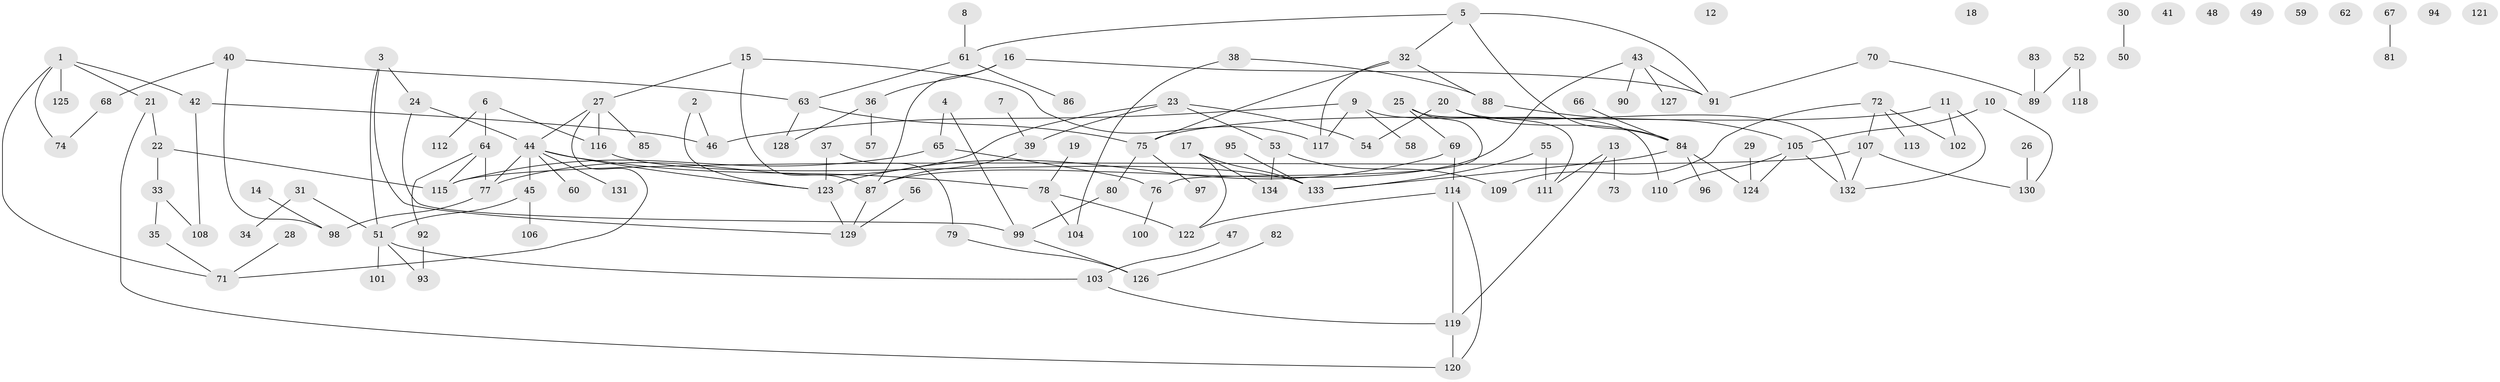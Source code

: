 // Generated by graph-tools (version 1.1) at 2025/33/03/09/25 02:33:47]
// undirected, 134 vertices, 162 edges
graph export_dot {
graph [start="1"]
  node [color=gray90,style=filled];
  1;
  2;
  3;
  4;
  5;
  6;
  7;
  8;
  9;
  10;
  11;
  12;
  13;
  14;
  15;
  16;
  17;
  18;
  19;
  20;
  21;
  22;
  23;
  24;
  25;
  26;
  27;
  28;
  29;
  30;
  31;
  32;
  33;
  34;
  35;
  36;
  37;
  38;
  39;
  40;
  41;
  42;
  43;
  44;
  45;
  46;
  47;
  48;
  49;
  50;
  51;
  52;
  53;
  54;
  55;
  56;
  57;
  58;
  59;
  60;
  61;
  62;
  63;
  64;
  65;
  66;
  67;
  68;
  69;
  70;
  71;
  72;
  73;
  74;
  75;
  76;
  77;
  78;
  79;
  80;
  81;
  82;
  83;
  84;
  85;
  86;
  87;
  88;
  89;
  90;
  91;
  92;
  93;
  94;
  95;
  96;
  97;
  98;
  99;
  100;
  101;
  102;
  103;
  104;
  105;
  106;
  107;
  108;
  109;
  110;
  111;
  112;
  113;
  114;
  115;
  116;
  117;
  118;
  119;
  120;
  121;
  122;
  123;
  124;
  125;
  126;
  127;
  128;
  129;
  130;
  131;
  132;
  133;
  134;
  1 -- 21;
  1 -- 42;
  1 -- 71;
  1 -- 74;
  1 -- 125;
  2 -- 46;
  2 -- 123;
  3 -- 24;
  3 -- 51;
  3 -- 129;
  4 -- 65;
  4 -- 99;
  5 -- 32;
  5 -- 61;
  5 -- 84;
  5 -- 91;
  6 -- 64;
  6 -- 112;
  6 -- 116;
  7 -- 39;
  8 -- 61;
  9 -- 46;
  9 -- 58;
  9 -- 110;
  9 -- 117;
  10 -- 105;
  10 -- 130;
  11 -- 75;
  11 -- 102;
  11 -- 132;
  13 -- 73;
  13 -- 111;
  13 -- 119;
  14 -- 98;
  15 -- 27;
  15 -- 87;
  15 -- 117;
  16 -- 36;
  16 -- 87;
  16 -- 91;
  17 -- 122;
  17 -- 133;
  17 -- 134;
  19 -- 78;
  20 -- 54;
  20 -- 84;
  20 -- 132;
  21 -- 22;
  21 -- 120;
  22 -- 33;
  22 -- 115;
  23 -- 39;
  23 -- 53;
  23 -- 54;
  23 -- 77;
  24 -- 44;
  24 -- 99;
  25 -- 69;
  25 -- 76;
  25 -- 111;
  26 -- 130;
  27 -- 44;
  27 -- 71;
  27 -- 85;
  27 -- 116;
  28 -- 71;
  29 -- 124;
  30 -- 50;
  31 -- 34;
  31 -- 51;
  32 -- 75;
  32 -- 88;
  32 -- 117;
  33 -- 35;
  33 -- 108;
  35 -- 71;
  36 -- 57;
  36 -- 128;
  37 -- 79;
  37 -- 123;
  38 -- 88;
  38 -- 104;
  39 -- 87;
  40 -- 63;
  40 -- 68;
  40 -- 98;
  42 -- 46;
  42 -- 108;
  43 -- 87;
  43 -- 90;
  43 -- 91;
  43 -- 127;
  44 -- 45;
  44 -- 60;
  44 -- 77;
  44 -- 78;
  44 -- 123;
  44 -- 131;
  45 -- 51;
  45 -- 106;
  47 -- 103;
  51 -- 93;
  51 -- 101;
  51 -- 103;
  52 -- 89;
  52 -- 118;
  53 -- 109;
  53 -- 134;
  55 -- 111;
  55 -- 133;
  56 -- 129;
  61 -- 63;
  61 -- 86;
  63 -- 75;
  63 -- 128;
  64 -- 77;
  64 -- 92;
  64 -- 115;
  65 -- 76;
  65 -- 115;
  66 -- 84;
  67 -- 81;
  68 -- 74;
  69 -- 114;
  69 -- 123;
  70 -- 89;
  70 -- 91;
  72 -- 102;
  72 -- 107;
  72 -- 109;
  72 -- 113;
  75 -- 80;
  75 -- 97;
  76 -- 100;
  77 -- 98;
  78 -- 104;
  78 -- 122;
  79 -- 126;
  80 -- 99;
  82 -- 126;
  83 -- 89;
  84 -- 96;
  84 -- 124;
  84 -- 133;
  87 -- 129;
  88 -- 105;
  92 -- 93;
  95 -- 133;
  99 -- 126;
  103 -- 119;
  105 -- 110;
  105 -- 124;
  105 -- 132;
  107 -- 115;
  107 -- 130;
  107 -- 132;
  114 -- 119;
  114 -- 120;
  114 -- 122;
  116 -- 133;
  119 -- 120;
  123 -- 129;
}

